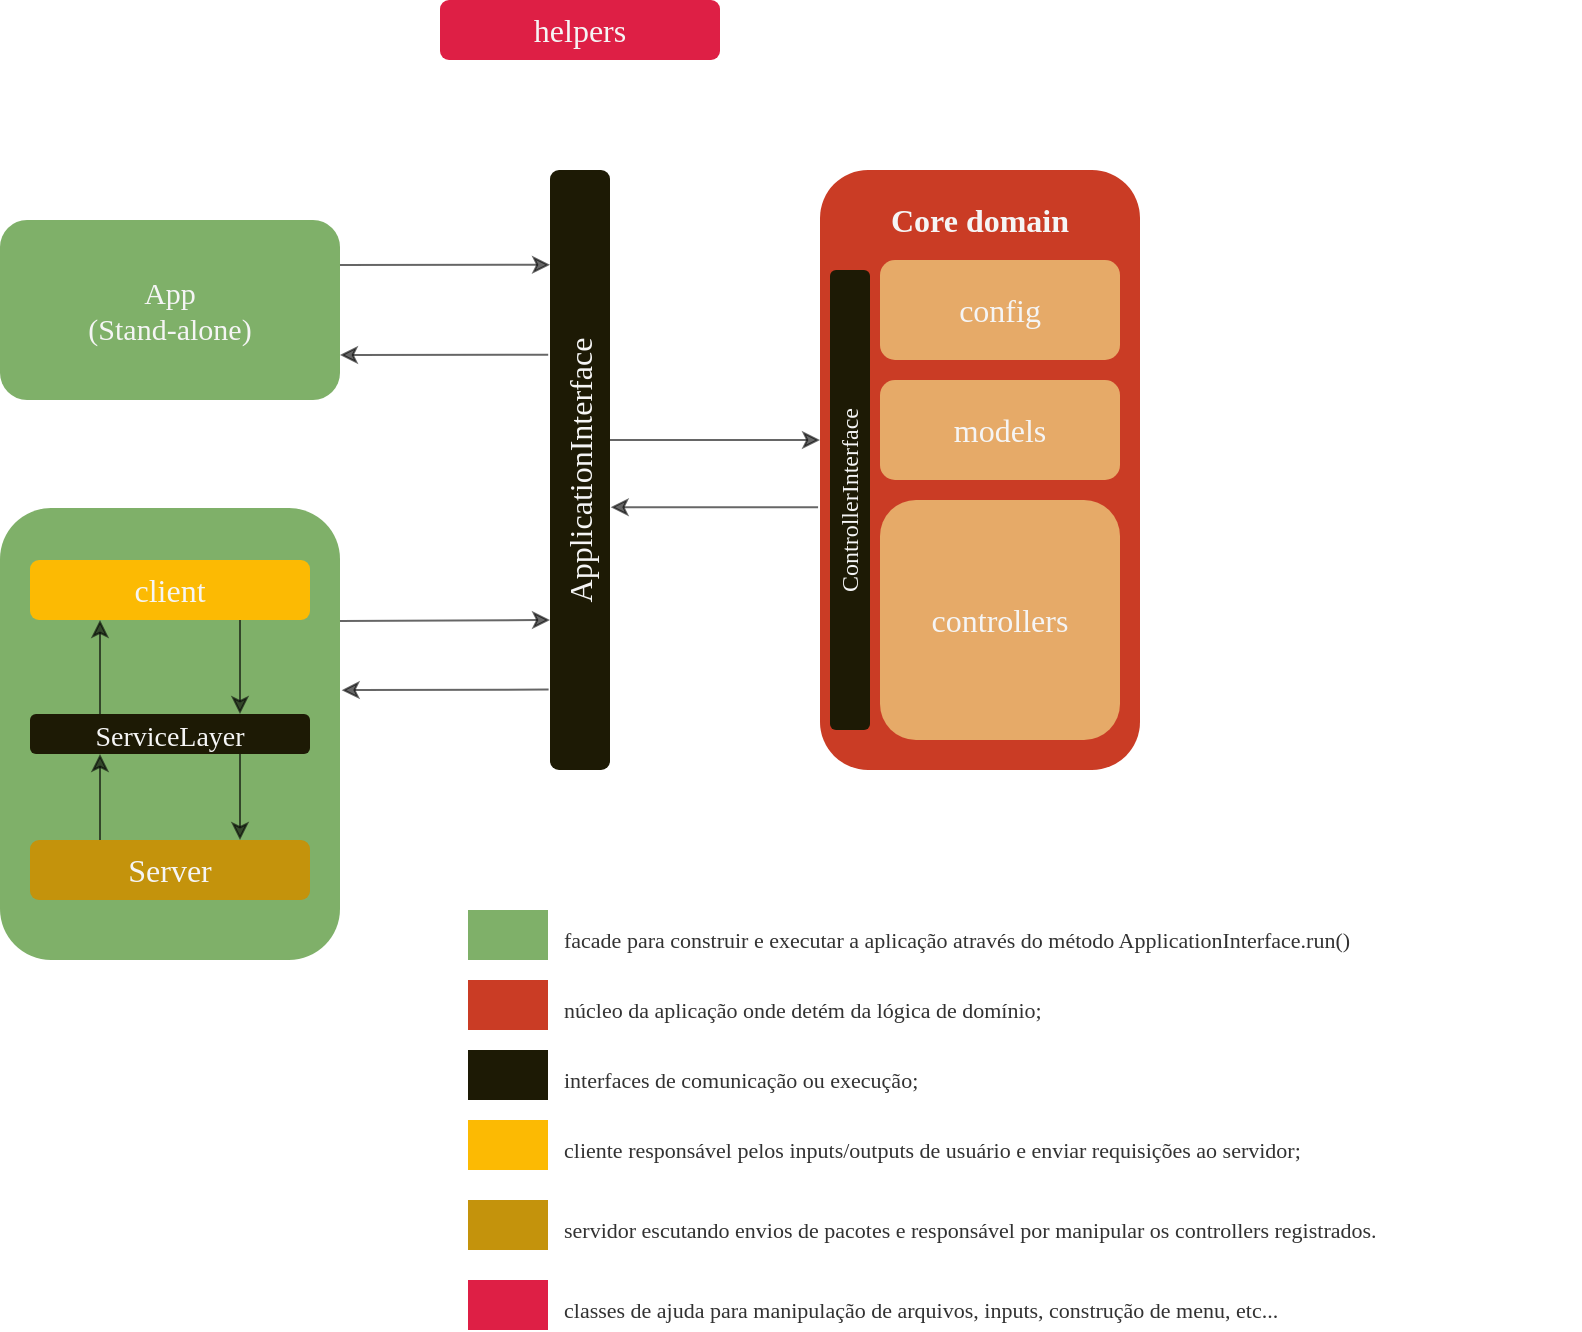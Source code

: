 <mxfile version="12.8.1" type="google"><diagram id="2hMzZ0NKUvLpFrlx_FXY" name="Page-1"><mxGraphModel dx="723" dy="1581" grid="1" gridSize="10" guides="1" tooltips="1" connect="1" arrows="1" fold="1" page="1" pageScale="1" pageWidth="827" pageHeight="1169" math="0" shadow="0"><root><mxCell id="0"/><mxCell id="1" parent="0"/><mxCell id="JsMQ0vCoSVdotdslqwNg-1" value="" style="rounded=1;whiteSpace=wrap;html=1;strokeColor=none;fillColor=#CA3C25;labelBackgroundColor=#ffffff;fontColor=#CA3C25;" parent="1" vertex="1"><mxGeometry x="590" y="55" width="160" height="300" as="geometry"/></mxCell><mxCell id="JsMQ0vCoSVdotdslqwNg-2" value="&lt;font face=&quot;monaco&quot; style=&quot;font-size: 15px&quot;&gt;App&lt;br&gt;(Stand-alone)&lt;/font&gt;" style="rounded=1;whiteSpace=wrap;html=1;strokeColor=none;fillColor=#7FB069;fontColor=#f5f5f5;" parent="1" vertex="1"><mxGeometry x="180" y="80" width="170" height="90" as="geometry"/></mxCell><mxCell id="JsMQ0vCoSVdotdslqwNg-3" value="" style="rounded=1;whiteSpace=wrap;html=1;strokeColor=none;fillColor=#7FB069;fontColor=#f5f5f5;" parent="1" vertex="1"><mxGeometry x="180" y="224" width="170" height="226" as="geometry"/></mxCell><mxCell id="JsMQ0vCoSVdotdslqwNg-5" value="" style="endArrow=classic;html=1;entryX=0.158;entryY=1;entryDx=0;entryDy=0;exitX=1;exitY=0.25;exitDx=0;exitDy=0;entryPerimeter=0;opacity=60;" parent="1" source="JsMQ0vCoSVdotdslqwNg-2" target="JsMQ0vCoSVdotdslqwNg-7" edge="1"><mxGeometry width="50" height="50" relative="1" as="geometry"><mxPoint x="360" y="110" as="sourcePoint"/><mxPoint x="430" y="143" as="targetPoint"/></mxGeometry></mxCell><mxCell id="JsMQ0vCoSVdotdslqwNg-6" value="" style="endArrow=classic;html=1;exitX=1;exitY=0.25;exitDx=0;exitDy=0;entryX=0.75;entryY=1;entryDx=0;entryDy=0;opacity=60;" parent="1" source="JsMQ0vCoSVdotdslqwNg-3" target="JsMQ0vCoSVdotdslqwNg-7" edge="1"><mxGeometry width="50" height="50" relative="1" as="geometry"><mxPoint x="430" y="340" as="sourcePoint"/><mxPoint x="420" y="280" as="targetPoint"/></mxGeometry></mxCell><mxCell id="JsMQ0vCoSVdotdslqwNg-7" value="&lt;font face=&quot;monaco&quot; style=&quot;font-size: 16px;&quot;&gt;ApplicationInterface&lt;/font&gt;" style="rounded=1;whiteSpace=wrap;html=1;direction=west;gradientColor=none;verticalAlign=middle;fontSize=16;rotation=-90;fillColor=#1D1A05;fontColor=#f5f5f5;strokeColor=none;" parent="1" vertex="1"><mxGeometry x="320" y="190" width="300" height="30" as="geometry"/></mxCell><mxCell id="JsMQ0vCoSVdotdslqwNg-12" value="Core domain" style="text;html=1;strokeColor=none;fillColor=none;align=center;verticalAlign=middle;whiteSpace=wrap;rounded=0;fontSize=16;fontFamily=monaco;fontStyle=1;fontColor=#f5f5f5;" parent="1" vertex="1"><mxGeometry x="600" y="70" width="140" height="20" as="geometry"/></mxCell><mxCell id="JsMQ0vCoSVdotdslqwNg-14" value="controllers" style="rounded=1;whiteSpace=wrap;html=1;gradientColor=none;fontFamily=monaco;fontSize=16;strokeColor=none;fillColor=#E6AA68;fontColor=#f5f5f5;" parent="1" vertex="1"><mxGeometry x="620" y="220" width="120" height="120" as="geometry"/></mxCell><mxCell id="JsMQ0vCoSVdotdslqwNg-15" value="models" style="rounded=1;whiteSpace=wrap;html=1;gradientColor=none;fontFamily=monaco;fontSize=16;strokeColor=none;fillColor=#E6AA68;fontColor=#f5f5f5;" parent="1" vertex="1"><mxGeometry x="620" y="160" width="120" height="50" as="geometry"/></mxCell><mxCell id="JsMQ0vCoSVdotdslqwNg-16" value="config" style="rounded=1;whiteSpace=wrap;html=1;gradientColor=none;fontFamily=monaco;fontSize=16;strokeColor=none;fillColor=#E6AA68;fontColor=#f5f5f5;" parent="1" vertex="1"><mxGeometry x="620" y="100" width="120" height="50" as="geometry"/></mxCell><mxCell id="JsMQ0vCoSVdotdslqwNg-21" value="client" style="rounded=1;whiteSpace=wrap;html=1;gradientColor=none;fontFamily=monaco;fontSize=16;fontColor=#f5f5f5;strokeColor=none;fillColor=#fcba03;" parent="1" vertex="1"><mxGeometry x="195" y="250" width="140" height="30" as="geometry"/></mxCell><mxCell id="JsMQ0vCoSVdotdslqwNg-22" value="&lt;font style=&quot;font-size: 14px&quot;&gt;ServiceLayer&lt;/font&gt;" style="rounded=1;whiteSpace=wrap;html=1;gradientColor=none;fontFamily=monaco;fontSize=16;strokeColor=none;fillColor=#1D1A05;fontColor=#f5f5f5;" parent="1" vertex="1"><mxGeometry x="195" y="327" width="140" height="20" as="geometry"/></mxCell><mxCell id="JsMQ0vCoSVdotdslqwNg-23" value="Server" style="rounded=1;whiteSpace=wrap;html=1;gradientColor=none;fontFamily=monaco;fontSize=16;fontColor=#f5f5f5;strokeColor=none;fillColor=#c4930c;" parent="1" vertex="1"><mxGeometry x="195" y="390" width="140" height="30" as="geometry"/></mxCell><mxCell id="JsMQ0vCoSVdotdslqwNg-25" value="" style="endArrow=classic;html=1;fontFamily=monaco;fontSize=16;exitX=0.75;exitY=1;exitDx=0;exitDy=0;entryX=0.75;entryY=0;entryDx=0;entryDy=0;opacity=60;" parent="1" source="JsMQ0vCoSVdotdslqwNg-21" target="JsMQ0vCoSVdotdslqwNg-22" edge="1"><mxGeometry width="50" height="50" relative="1" as="geometry"><mxPoint x="50" y="380" as="sourcePoint"/><mxPoint x="100" y="330" as="targetPoint"/></mxGeometry></mxCell><mxCell id="JsMQ0vCoSVdotdslqwNg-26" value="" style="endArrow=classic;html=1;fontFamily=monaco;fontSize=16;exitX=0.25;exitY=0;exitDx=0;exitDy=0;entryX=0.25;entryY=1;entryDx=0;entryDy=0;opacity=60;" parent="1" source="JsMQ0vCoSVdotdslqwNg-22" target="JsMQ0vCoSVdotdslqwNg-21" edge="1"><mxGeometry width="50" height="50" relative="1" as="geometry"><mxPoint x="50" y="390" as="sourcePoint"/><mxPoint x="100" y="340" as="targetPoint"/></mxGeometry></mxCell><mxCell id="JsMQ0vCoSVdotdslqwNg-27" value="" style="endArrow=classic;html=1;fontFamily=monaco;fontSize=16;entryX=0.25;entryY=1;entryDx=0;entryDy=0;exitX=0.25;exitY=0;exitDx=0;exitDy=0;opacity=60;" parent="1" source="JsMQ0vCoSVdotdslqwNg-23" target="JsMQ0vCoSVdotdslqwNg-22" edge="1"><mxGeometry width="50" height="50" relative="1" as="geometry"><mxPoint x="60" y="420" as="sourcePoint"/><mxPoint x="110" y="370" as="targetPoint"/></mxGeometry></mxCell><mxCell id="JsMQ0vCoSVdotdslqwNg-28" value="" style="endArrow=classic;html=1;fontFamily=monaco;fontSize=16;exitX=0.75;exitY=1;exitDx=0;exitDy=0;entryX=0.75;entryY=0;entryDx=0;entryDy=0;opacity=60;" parent="1" source="JsMQ0vCoSVdotdslqwNg-22" target="JsMQ0vCoSVdotdslqwNg-23" edge="1"><mxGeometry width="50" height="50" relative="1" as="geometry"><mxPoint x="40" y="380" as="sourcePoint"/><mxPoint x="90" y="330" as="targetPoint"/></mxGeometry></mxCell><mxCell id="JsMQ0vCoSVdotdslqwNg-30" value="" style="endArrow=classic;html=1;entryX=1.005;entryY=0.403;entryDx=0;entryDy=0;exitX=0.866;exitY=1.023;exitDx=0;exitDy=0;exitPerimeter=0;entryPerimeter=0;opacity=60;" parent="1" source="JsMQ0vCoSVdotdslqwNg-7" target="JsMQ0vCoSVdotdslqwNg-3" edge="1"><mxGeometry width="50" height="50" relative="1" as="geometry"><mxPoint x="465.68" y="320.0" as="sourcePoint"/><mxPoint x="362.0" y="320.0" as="targetPoint"/></mxGeometry></mxCell><mxCell id="JsMQ0vCoSVdotdslqwNg-31" value="" style="endArrow=classic;html=1;entryX=1;entryY=0.75;entryDx=0;entryDy=0;exitX=0.308;exitY=1.03;exitDx=0;exitDy=0;exitPerimeter=0;targetPerimeterSpacing=0;opacity=60;" parent="1" source="JsMQ0vCoSVdotdslqwNg-7" target="JsMQ0vCoSVdotdslqwNg-2" edge="1"><mxGeometry width="50" height="50" relative="1" as="geometry"><mxPoint x="453" y="148" as="sourcePoint"/><mxPoint x="350" y="180.278" as="targetPoint"/></mxGeometry></mxCell><mxCell id="JsMQ0vCoSVdotdslqwNg-34" value="" style="rounded=0;whiteSpace=wrap;html=1;labelBackgroundColor=#ffffff;fillColor=#7FB069;gradientColor=none;fontFamily=monaco;fontSize=16;fontColor=#f5f5f5;strokeColor=none;" parent="1" vertex="1"><mxGeometry x="414" y="425" width="40" height="25" as="geometry"/></mxCell><mxCell id="JsMQ0vCoSVdotdslqwNg-35" value="&lt;font style=&quot;font-size: 11px&quot;&gt;facade para construir e executar a aplicação através do método ApplicationInterface.run()&lt;/font&gt;" style="text;html=1;strokeColor=none;fillColor=none;align=left;verticalAlign=middle;whiteSpace=wrap;rounded=0;labelBackgroundColor=#ffffff;fontFamily=monaco;fontSize=16;fontColor=#323232;" parent="1" vertex="1"><mxGeometry x="460" y="427.5" width="510" height="20" as="geometry"/></mxCell><mxCell id="JsMQ0vCoSVdotdslqwNg-36" value="" style="rounded=0;whiteSpace=wrap;html=1;labelBackgroundColor=#ffffff;fillColor=#CA3C25;gradientColor=none;fontFamily=monaco;fontSize=16;fontColor=#f5f5f5;strokeColor=none;" parent="1" vertex="1"><mxGeometry x="414" y="460" width="40" height="25" as="geometry"/></mxCell><mxCell id="JsMQ0vCoSVdotdslqwNg-37" value="&lt;font style=&quot;font-size: 11px&quot;&gt;núcleo da aplicação onde detém da lógica de domínio;&lt;/font&gt;" style="text;html=1;strokeColor=none;fillColor=none;align=left;verticalAlign=middle;whiteSpace=wrap;rounded=0;labelBackgroundColor=#ffffff;fontFamily=monaco;fontSize=16;fontColor=#323232;" parent="1" vertex="1"><mxGeometry x="460" y="462.5" width="490" height="20" as="geometry"/></mxCell><mxCell id="JsMQ0vCoSVdotdslqwNg-39" value="" style="rounded=0;whiteSpace=wrap;html=1;labelBackgroundColor=#ffffff;fillColor=#1D1A05;gradientColor=none;fontFamily=monaco;fontSize=16;fontColor=#f5f5f5;strokeColor=none;" parent="1" vertex="1"><mxGeometry x="414" y="495" width="40" height="25" as="geometry"/></mxCell><mxCell id="JsMQ0vCoSVdotdslqwNg-40" value="&lt;span style=&quot;font-size: 11px&quot;&gt;interfaces de comunicação ou execução;&lt;/span&gt;" style="text;html=1;strokeColor=none;fillColor=none;align=left;verticalAlign=middle;whiteSpace=wrap;rounded=0;labelBackgroundColor=#ffffff;fontFamily=monaco;fontSize=16;fontColor=#323232;" parent="1" vertex="1"><mxGeometry x="460" y="497.5" width="410" height="20" as="geometry"/></mxCell><mxCell id="JsMQ0vCoSVdotdslqwNg-41" value="" style="rounded=0;whiteSpace=wrap;html=1;labelBackgroundColor=#ffffff;fillColor=#FCBA03;gradientColor=none;fontFamily=monaco;fontSize=16;fontColor=#f5f5f5;strokeColor=none;" parent="1" vertex="1"><mxGeometry x="414" y="530" width="40" height="25" as="geometry"/></mxCell><mxCell id="JsMQ0vCoSVdotdslqwNg-42" value="&lt;span style=&quot;font-size: 11px&quot;&gt;cliente responsável pelos inputs/outputs de usuário e enviar requisições ao servidor;&lt;/span&gt;" style="text;html=1;strokeColor=none;fillColor=none;align=left;verticalAlign=middle;whiteSpace=wrap;rounded=0;labelBackgroundColor=#ffffff;fontFamily=monaco;fontSize=16;fontColor=#323232;" parent="1" vertex="1"><mxGeometry x="460" y="532.5" width="480" height="20" as="geometry"/></mxCell><mxCell id="JsMQ0vCoSVdotdslqwNg-43" value="" style="rounded=0;whiteSpace=wrap;html=1;labelBackgroundColor=#ffffff;fillColor=#C4930C;gradientColor=none;fontFamily=monaco;fontSize=16;fontColor=#f5f5f5;strokeColor=none;" parent="1" vertex="1"><mxGeometry x="414" y="570" width="40" height="25" as="geometry"/></mxCell><mxCell id="JsMQ0vCoSVdotdslqwNg-44" value="&lt;span style=&quot;font-size: 11px&quot;&gt;servidor escutando envios de pacotes e responsável por manipular os controllers registrados.&lt;/span&gt;" style="text;html=1;strokeColor=none;fillColor=none;align=left;verticalAlign=middle;whiteSpace=wrap;rounded=0;labelBackgroundColor=#ffffff;fontFamily=monaco;fontSize=16;fontColor=#323232;" parent="1" vertex="1"><mxGeometry x="460" y="572.5" width="480" height="20" as="geometry"/></mxCell><mxCell id="FOB7ofTXXeGY7c71r9hB-1" value="helpers" style="rounded=1;whiteSpace=wrap;html=1;gradientColor=none;fontFamily=monaco;fontSize=16;strokeColor=none;fillColor=#de1f45;fontColor=#f5f5f5;" vertex="1" parent="1"><mxGeometry x="400" y="-30" width="140" height="30" as="geometry"/></mxCell><mxCell id="FOB7ofTXXeGY7c71r9hB-2" value="" style="endArrow=classic;html=1;exitX=0.75;exitY=0;exitDx=0;exitDy=0;entryX=0;entryY=0.75;entryDx=0;entryDy=0;opacity=60;" edge="1" parent="1"><mxGeometry width="50" height="50" relative="1" as="geometry"><mxPoint x="485" y="190" as="sourcePoint"/><mxPoint x="590" y="190" as="targetPoint"/></mxGeometry></mxCell><mxCell id="FOB7ofTXXeGY7c71r9hB-3" value="" style="endArrow=classic;html=1;entryX=0.862;entryY=-0.012;entryDx=0;entryDy=0;exitX=-0.006;exitY=0.862;exitDx=0;exitDy=0;exitPerimeter=0;entryPerimeter=0;opacity=60;" edge="1" parent="1"><mxGeometry width="50" height="50" relative="1" as="geometry"><mxPoint x="589.04" y="223.6" as="sourcePoint"/><mxPoint x="485.36" y="223.6" as="targetPoint"/></mxGeometry></mxCell><mxCell id="FOB7ofTXXeGY7c71r9hB-4" value="&lt;font face=&quot;monaco&quot; style=&quot;font-size: 12px&quot;&gt;ControllerInterface&lt;/font&gt;" style="rounded=1;whiteSpace=wrap;html=1;direction=west;gradientColor=none;verticalAlign=bottom;fontSize=16;rotation=-90;fillColor=#1D1A05;fontColor=#f5f5f5;strokeColor=none;" vertex="1" parent="1"><mxGeometry x="490" y="210" width="230" height="20" as="geometry"/></mxCell><mxCell id="FOB7ofTXXeGY7c71r9hB-5" value="" style="rounded=0;whiteSpace=wrap;html=1;labelBackgroundColor=#ffffff;fillColor=#de1f45;gradientColor=none;fontFamily=monaco;fontSize=16;fontColor=#f5f5f5;strokeColor=none;" vertex="1" parent="1"><mxGeometry x="414" y="610" width="40" height="25" as="geometry"/></mxCell><mxCell id="FOB7ofTXXeGY7c71r9hB-6" value="&lt;span style=&quot;font-size: 11px&quot;&gt;classes de ajuda para manipulação de arquivos, inputs, construção de menu, etc...&lt;/span&gt;" style="text;html=1;strokeColor=none;fillColor=none;align=left;verticalAlign=middle;whiteSpace=wrap;rounded=0;labelBackgroundColor=#ffffff;fontFamily=monaco;fontSize=16;fontColor=#323232;" vertex="1" parent="1"><mxGeometry x="460" y="612.5" width="480" height="20" as="geometry"/></mxCell></root></mxGraphModel></diagram></mxfile>